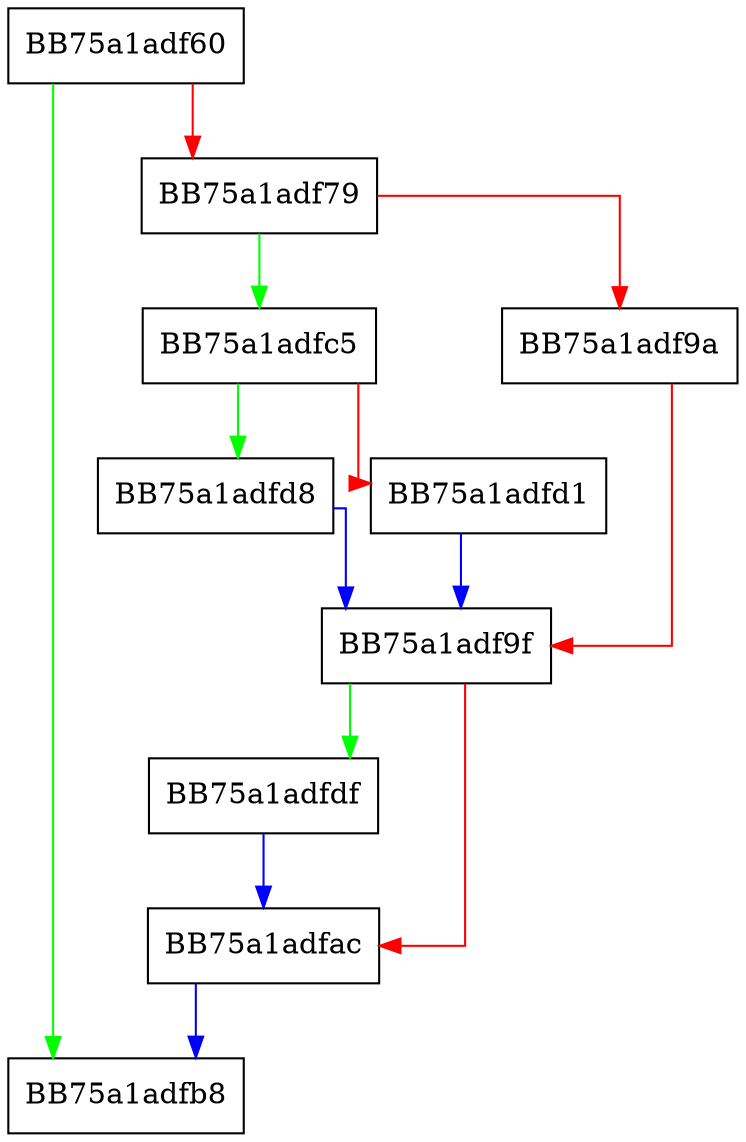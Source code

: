 digraph newBB_callback {
  node [shape="box"];
  graph [splines=ortho];
  BB75a1adf60 -> BB75a1adfb8 [color="green"];
  BB75a1adf60 -> BB75a1adf79 [color="red"];
  BB75a1adf79 -> BB75a1adfc5 [color="green"];
  BB75a1adf79 -> BB75a1adf9a [color="red"];
  BB75a1adf9a -> BB75a1adf9f [color="red"];
  BB75a1adf9f -> BB75a1adfdf [color="green"];
  BB75a1adf9f -> BB75a1adfac [color="red"];
  BB75a1adfac -> BB75a1adfb8 [color="blue"];
  BB75a1adfc5 -> BB75a1adfd8 [color="green"];
  BB75a1adfc5 -> BB75a1adfd1 [color="red"];
  BB75a1adfd1 -> BB75a1adf9f [color="blue"];
  BB75a1adfd8 -> BB75a1adf9f [color="blue"];
  BB75a1adfdf -> BB75a1adfac [color="blue"];
}
